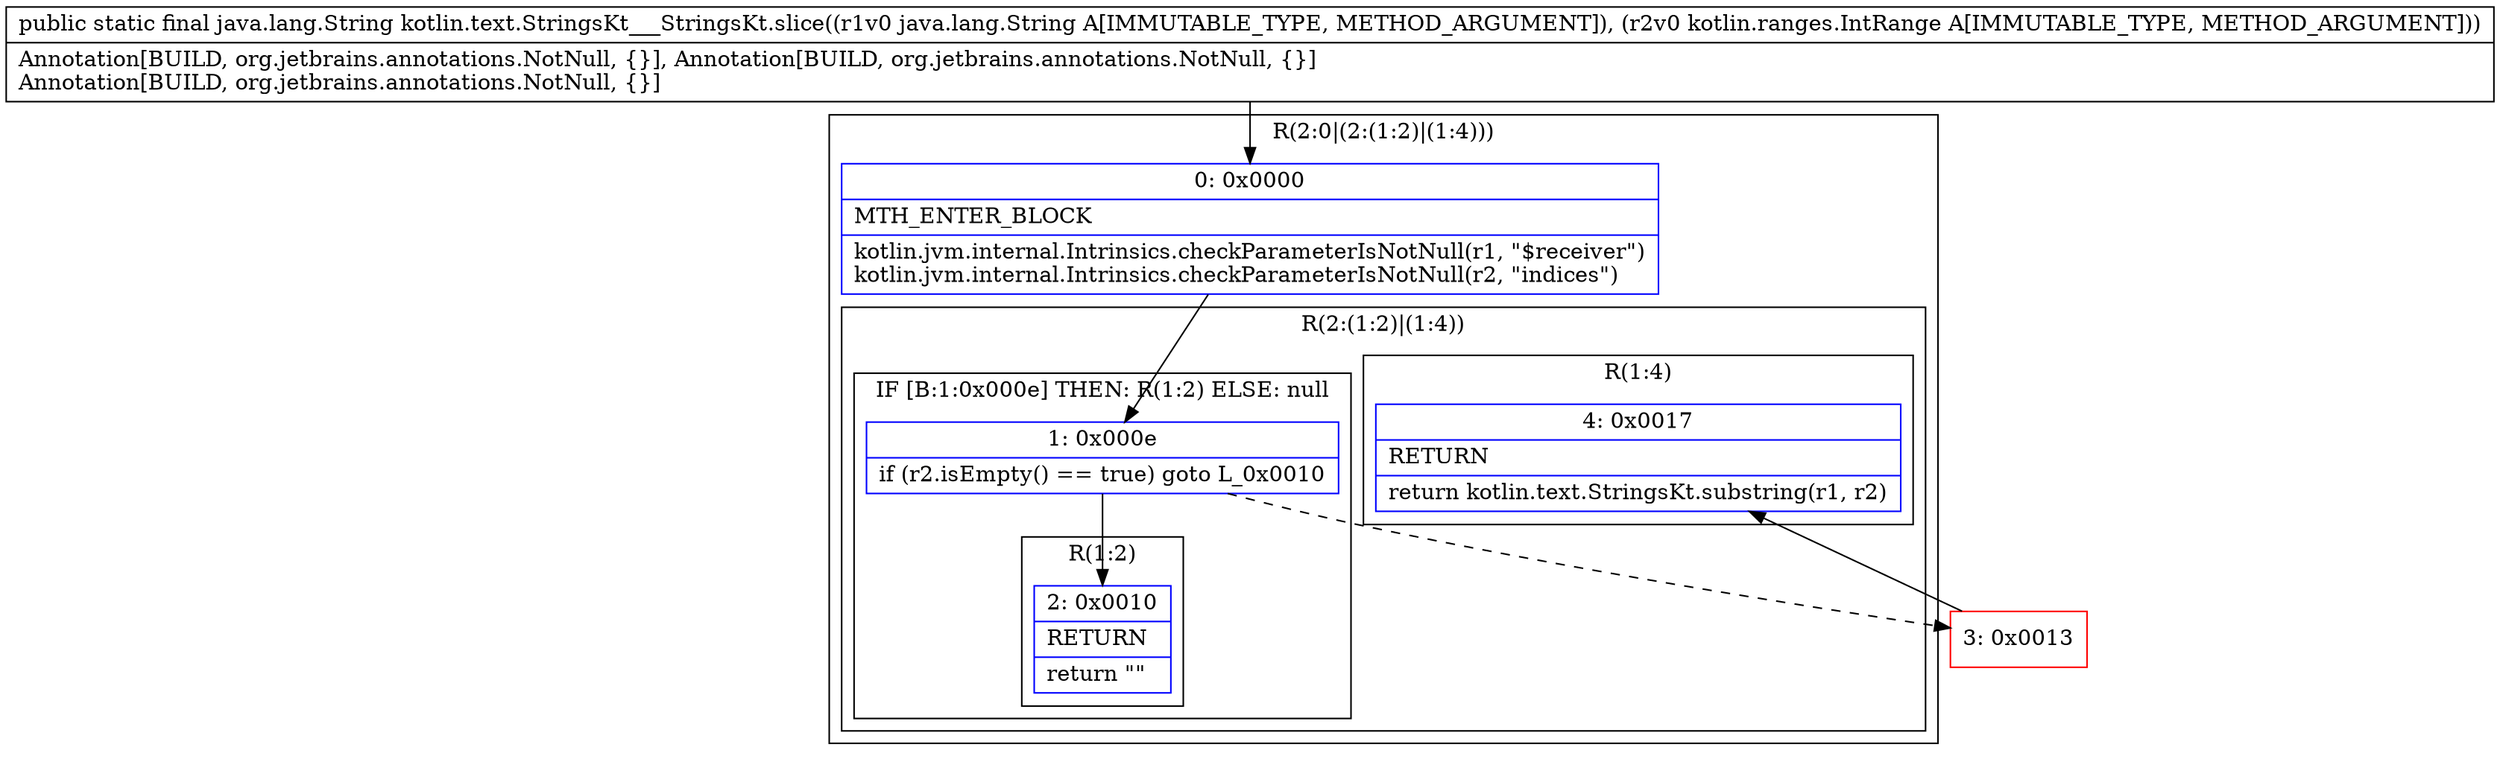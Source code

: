 digraph "CFG forkotlin.text.StringsKt___StringsKt.slice(Ljava\/lang\/String;Lkotlin\/ranges\/IntRange;)Ljava\/lang\/String;" {
subgraph cluster_Region_381226339 {
label = "R(2:0|(2:(1:2)|(1:4)))";
node [shape=record,color=blue];
Node_0 [shape=record,label="{0\:\ 0x0000|MTH_ENTER_BLOCK\l|kotlin.jvm.internal.Intrinsics.checkParameterIsNotNull(r1, \"$receiver\")\lkotlin.jvm.internal.Intrinsics.checkParameterIsNotNull(r2, \"indices\")\l}"];
subgraph cluster_Region_1304292572 {
label = "R(2:(1:2)|(1:4))";
node [shape=record,color=blue];
subgraph cluster_IfRegion_1725069492 {
label = "IF [B:1:0x000e] THEN: R(1:2) ELSE: null";
node [shape=record,color=blue];
Node_1 [shape=record,label="{1\:\ 0x000e|if (r2.isEmpty() == true) goto L_0x0010\l}"];
subgraph cluster_Region_57963534 {
label = "R(1:2)";
node [shape=record,color=blue];
Node_2 [shape=record,label="{2\:\ 0x0010|RETURN\l|return \"\"\l}"];
}
}
subgraph cluster_Region_1576579862 {
label = "R(1:4)";
node [shape=record,color=blue];
Node_4 [shape=record,label="{4\:\ 0x0017|RETURN\l|return kotlin.text.StringsKt.substring(r1, r2)\l}"];
}
}
}
Node_3 [shape=record,color=red,label="{3\:\ 0x0013}"];
MethodNode[shape=record,label="{public static final java.lang.String kotlin.text.StringsKt___StringsKt.slice((r1v0 java.lang.String A[IMMUTABLE_TYPE, METHOD_ARGUMENT]), (r2v0 kotlin.ranges.IntRange A[IMMUTABLE_TYPE, METHOD_ARGUMENT]))  | Annotation[BUILD, org.jetbrains.annotations.NotNull, \{\}], Annotation[BUILD, org.jetbrains.annotations.NotNull, \{\}]\lAnnotation[BUILD, org.jetbrains.annotations.NotNull, \{\}]\l}"];
MethodNode -> Node_0;
Node_0 -> Node_1;
Node_1 -> Node_2;
Node_1 -> Node_3[style=dashed];
Node_3 -> Node_4;
}

